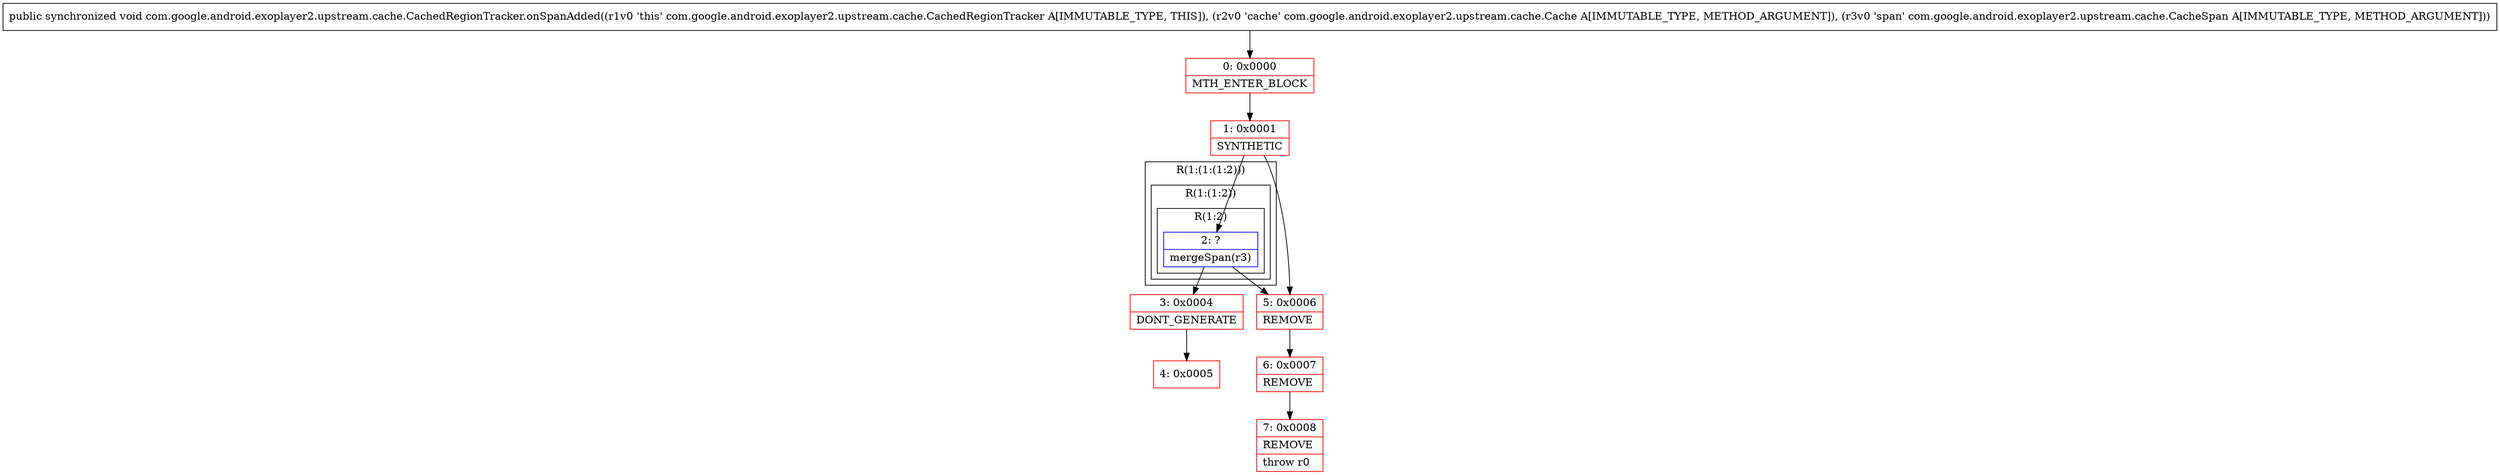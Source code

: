 digraph "CFG forcom.google.android.exoplayer2.upstream.cache.CachedRegionTracker.onSpanAdded(Lcom\/google\/android\/exoplayer2\/upstream\/cache\/Cache;Lcom\/google\/android\/exoplayer2\/upstream\/cache\/CacheSpan;)V" {
subgraph cluster_Region_288019683 {
label = "R(1:(1:(1:2)))";
node [shape=record,color=blue];
subgraph cluster_Region_403479452 {
label = "R(1:(1:2))";
node [shape=record,color=blue];
subgraph cluster_Region_1443368028 {
label = "R(1:2)";
node [shape=record,color=blue];
Node_2 [shape=record,label="{2\:\ ?|mergeSpan(r3)\l}"];
}
}
}
Node_0 [shape=record,color=red,label="{0\:\ 0x0000|MTH_ENTER_BLOCK\l}"];
Node_1 [shape=record,color=red,label="{1\:\ 0x0001|SYNTHETIC\l}"];
Node_3 [shape=record,color=red,label="{3\:\ 0x0004|DONT_GENERATE\l}"];
Node_4 [shape=record,color=red,label="{4\:\ 0x0005}"];
Node_5 [shape=record,color=red,label="{5\:\ 0x0006|REMOVE\l}"];
Node_6 [shape=record,color=red,label="{6\:\ 0x0007|REMOVE\l}"];
Node_7 [shape=record,color=red,label="{7\:\ 0x0008|REMOVE\l|throw r0\l}"];
MethodNode[shape=record,label="{public synchronized void com.google.android.exoplayer2.upstream.cache.CachedRegionTracker.onSpanAdded((r1v0 'this' com.google.android.exoplayer2.upstream.cache.CachedRegionTracker A[IMMUTABLE_TYPE, THIS]), (r2v0 'cache' com.google.android.exoplayer2.upstream.cache.Cache A[IMMUTABLE_TYPE, METHOD_ARGUMENT]), (r3v0 'span' com.google.android.exoplayer2.upstream.cache.CacheSpan A[IMMUTABLE_TYPE, METHOD_ARGUMENT])) }"];
MethodNode -> Node_0;
Node_2 -> Node_3;
Node_2 -> Node_5;
Node_0 -> Node_1;
Node_1 -> Node_2;
Node_1 -> Node_5;
Node_3 -> Node_4;
Node_5 -> Node_6;
Node_6 -> Node_7;
}

